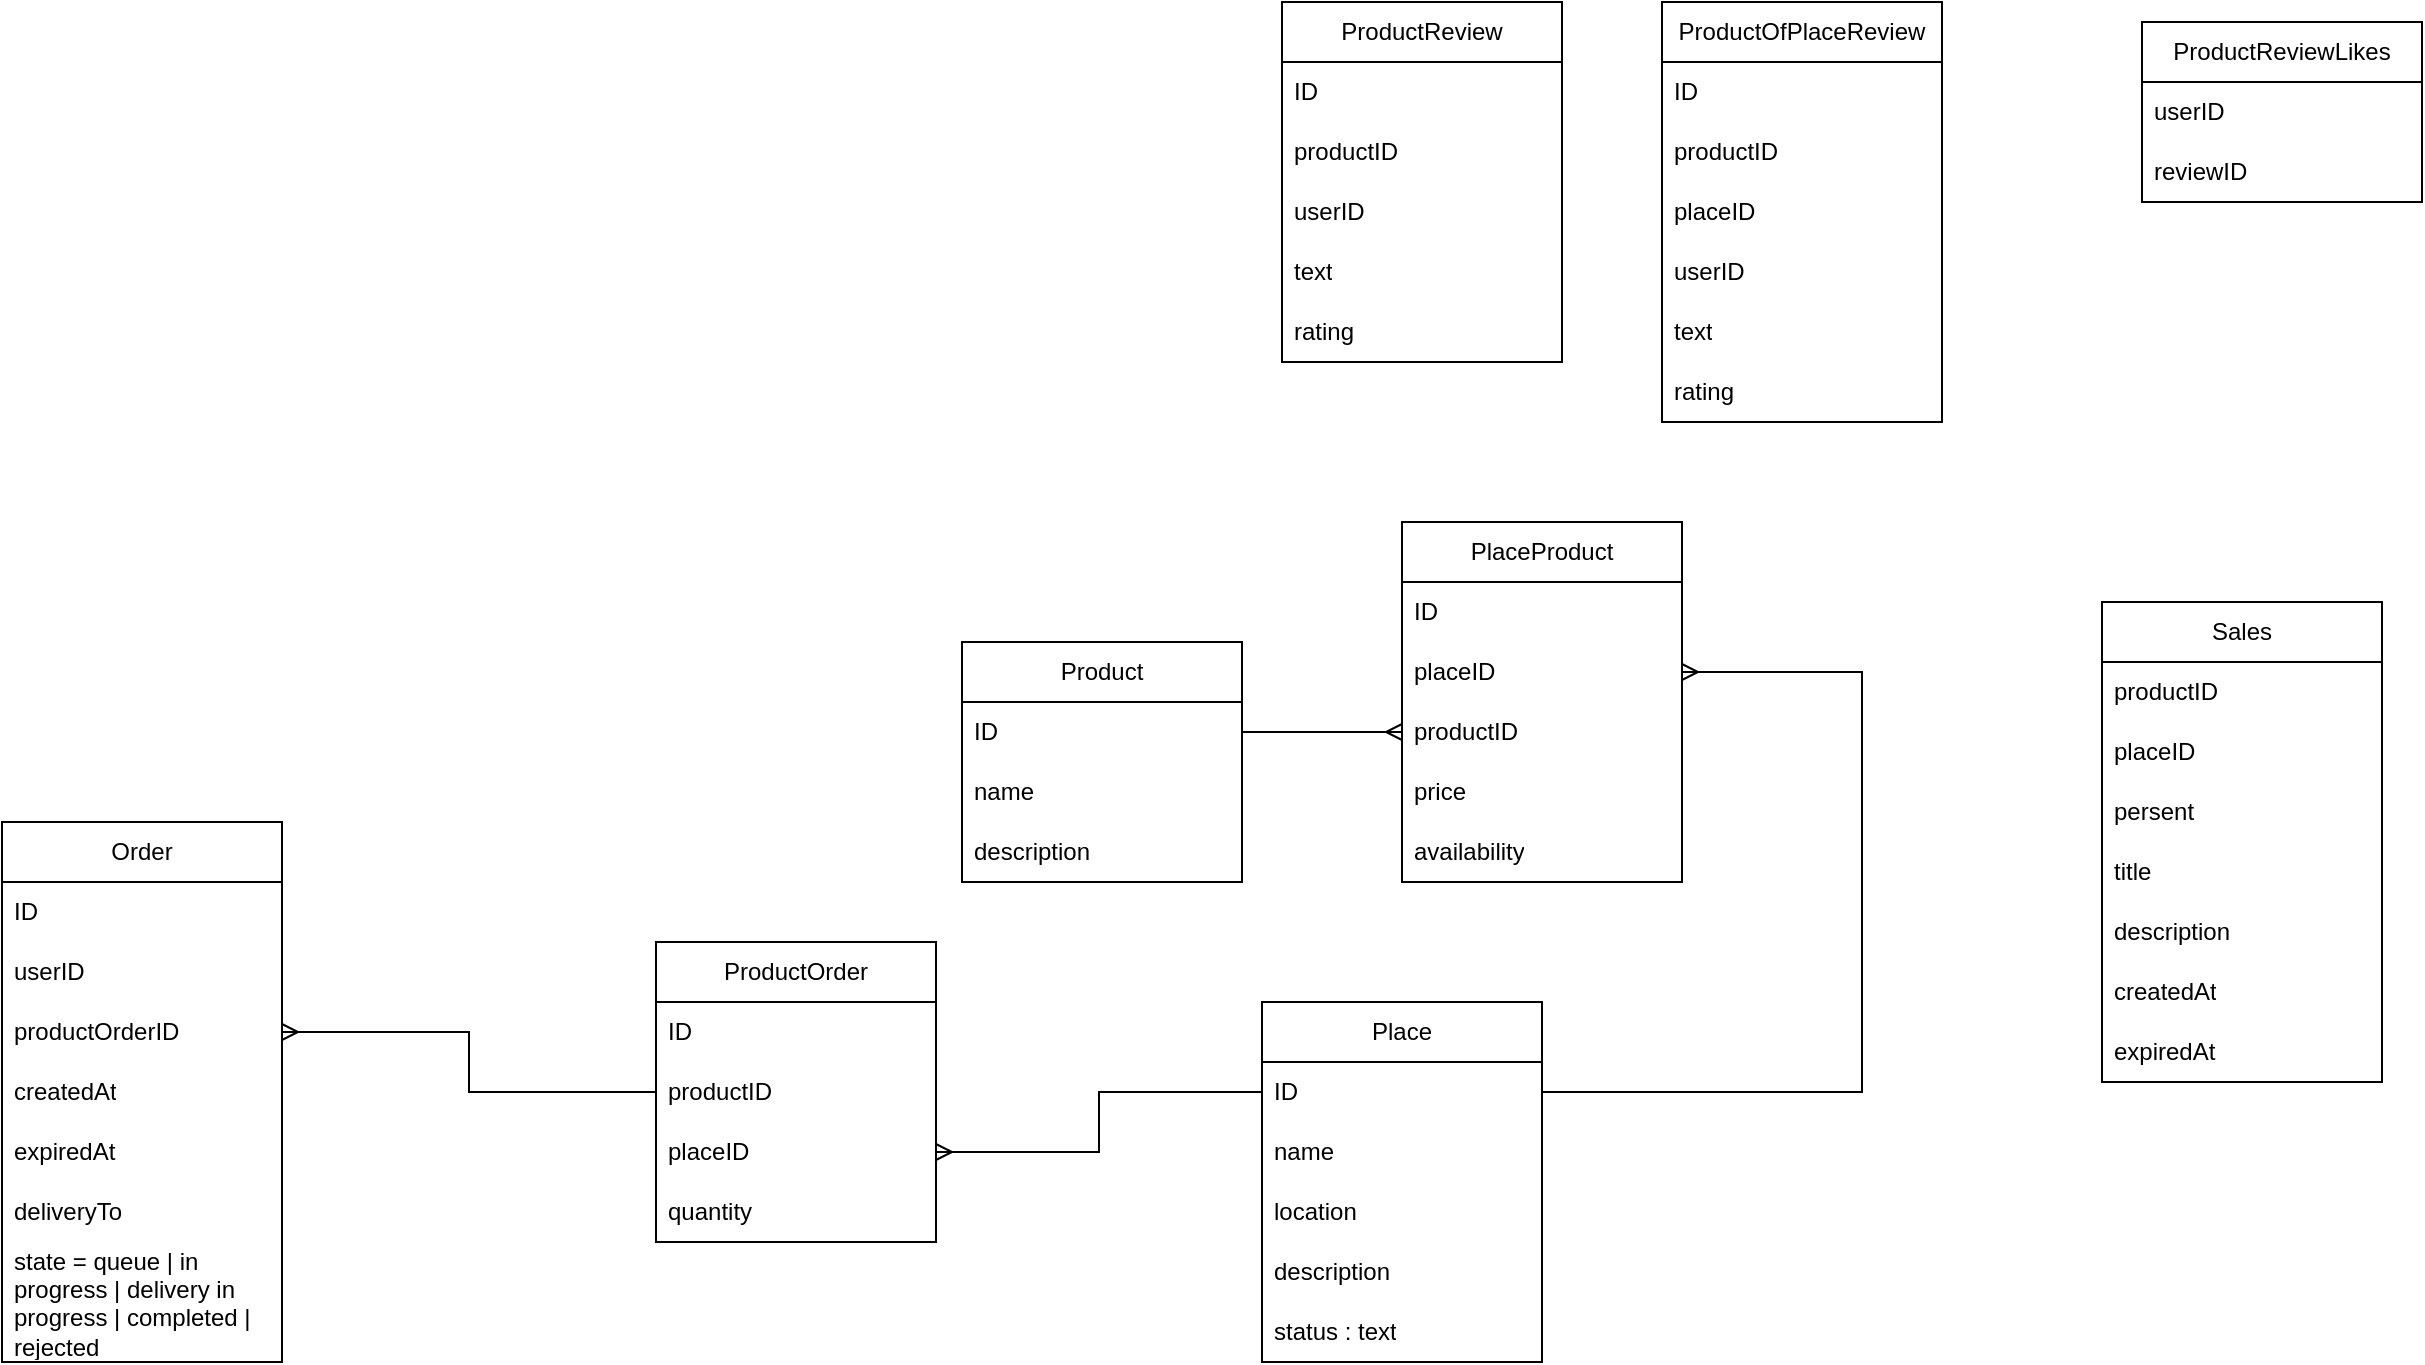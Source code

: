 <mxfile version="22.1.4" type="device">
  <diagram name="Страница — 1" id="u6wFhdBsVxnsht3mGJcW">
    <mxGraphModel dx="1593" dy="2063" grid="1" gridSize="10" guides="1" tooltips="1" connect="1" arrows="1" fold="1" page="1" pageScale="1" pageWidth="827" pageHeight="1169" math="0" shadow="0">
      <root>
        <mxCell id="0" />
        <mxCell id="1" parent="0" />
        <mxCell id="q67iDXypt85N_dq7JWup-1" value="Place" style="swimlane;fontStyle=0;childLayout=stackLayout;horizontal=1;startSize=30;horizontalStack=0;resizeParent=1;resizeParentMax=0;resizeLast=0;collapsible=1;marginBottom=0;whiteSpace=wrap;html=1;" vertex="1" parent="1">
          <mxGeometry x="1130" y="450" width="140" height="180" as="geometry" />
        </mxCell>
        <mxCell id="q67iDXypt85N_dq7JWup-2" value="ID" style="text;strokeColor=none;fillColor=none;align=left;verticalAlign=middle;spacingLeft=4;spacingRight=4;overflow=hidden;points=[[0,0.5],[1,0.5]];portConstraint=eastwest;rotatable=0;whiteSpace=wrap;html=1;" vertex="1" parent="q67iDXypt85N_dq7JWup-1">
          <mxGeometry y="30" width="140" height="30" as="geometry" />
        </mxCell>
        <mxCell id="q67iDXypt85N_dq7JWup-70" value="name" style="text;strokeColor=none;fillColor=none;align=left;verticalAlign=middle;spacingLeft=4;spacingRight=4;overflow=hidden;points=[[0,0.5],[1,0.5]];portConstraint=eastwest;rotatable=0;whiteSpace=wrap;html=1;" vertex="1" parent="q67iDXypt85N_dq7JWup-1">
          <mxGeometry y="60" width="140" height="30" as="geometry" />
        </mxCell>
        <mxCell id="q67iDXypt85N_dq7JWup-69" value="location" style="text;strokeColor=none;fillColor=none;align=left;verticalAlign=middle;spacingLeft=4;spacingRight=4;overflow=hidden;points=[[0,0.5],[1,0.5]];portConstraint=eastwest;rotatable=0;whiteSpace=wrap;html=1;" vertex="1" parent="q67iDXypt85N_dq7JWup-1">
          <mxGeometry y="90" width="140" height="30" as="geometry" />
        </mxCell>
        <mxCell id="q67iDXypt85N_dq7JWup-76" value="description" style="text;strokeColor=none;fillColor=none;align=left;verticalAlign=middle;spacingLeft=4;spacingRight=4;overflow=hidden;points=[[0,0.5],[1,0.5]];portConstraint=eastwest;rotatable=0;whiteSpace=wrap;html=1;" vertex="1" parent="q67iDXypt85N_dq7JWup-1">
          <mxGeometry y="120" width="140" height="30" as="geometry" />
        </mxCell>
        <mxCell id="q67iDXypt85N_dq7JWup-3" value="status : text" style="text;strokeColor=none;fillColor=none;align=left;verticalAlign=middle;spacingLeft=4;spacingRight=4;overflow=hidden;points=[[0,0.5],[1,0.5]];portConstraint=eastwest;rotatable=0;whiteSpace=wrap;html=1;" vertex="1" parent="q67iDXypt85N_dq7JWup-1">
          <mxGeometry y="150" width="140" height="30" as="geometry" />
        </mxCell>
        <mxCell id="q67iDXypt85N_dq7JWup-6" value="PlaceProduct" style="swimlane;fontStyle=0;childLayout=stackLayout;horizontal=1;startSize=30;horizontalStack=0;resizeParent=1;resizeParentMax=0;resizeLast=0;collapsible=1;marginBottom=0;whiteSpace=wrap;html=1;" vertex="1" parent="1">
          <mxGeometry x="1200" y="210" width="140" height="180" as="geometry" />
        </mxCell>
        <mxCell id="q67iDXypt85N_dq7JWup-7" value="ID" style="text;strokeColor=none;fillColor=none;align=left;verticalAlign=middle;spacingLeft=4;spacingRight=4;overflow=hidden;points=[[0,0.5],[1,0.5]];portConstraint=eastwest;rotatable=0;whiteSpace=wrap;html=1;" vertex="1" parent="q67iDXypt85N_dq7JWup-6">
          <mxGeometry y="30" width="140" height="30" as="geometry" />
        </mxCell>
        <mxCell id="q67iDXypt85N_dq7JWup-95" value="placeID" style="text;strokeColor=none;fillColor=none;align=left;verticalAlign=middle;spacingLeft=4;spacingRight=4;overflow=hidden;points=[[0,0.5],[1,0.5]];portConstraint=eastwest;rotatable=0;whiteSpace=wrap;html=1;" vertex="1" parent="q67iDXypt85N_dq7JWup-6">
          <mxGeometry y="60" width="140" height="30" as="geometry" />
        </mxCell>
        <mxCell id="q67iDXypt85N_dq7JWup-8" value="productID" style="text;strokeColor=none;fillColor=none;align=left;verticalAlign=middle;spacingLeft=4;spacingRight=4;overflow=hidden;points=[[0,0.5],[1,0.5]];portConstraint=eastwest;rotatable=0;whiteSpace=wrap;html=1;" vertex="1" parent="q67iDXypt85N_dq7JWup-6">
          <mxGeometry y="90" width="140" height="30" as="geometry" />
        </mxCell>
        <mxCell id="q67iDXypt85N_dq7JWup-75" value="price" style="text;strokeColor=none;fillColor=none;align=left;verticalAlign=middle;spacingLeft=4;spacingRight=4;overflow=hidden;points=[[0,0.5],[1,0.5]];portConstraint=eastwest;rotatable=0;whiteSpace=wrap;html=1;" vertex="1" parent="q67iDXypt85N_dq7JWup-6">
          <mxGeometry y="120" width="140" height="30" as="geometry" />
        </mxCell>
        <mxCell id="q67iDXypt85N_dq7JWup-20" value="availability" style="text;strokeColor=none;fillColor=none;align=left;verticalAlign=middle;spacingLeft=4;spacingRight=4;overflow=hidden;points=[[0,0.5],[1,0.5]];portConstraint=eastwest;rotatable=0;whiteSpace=wrap;html=1;" vertex="1" parent="q67iDXypt85N_dq7JWup-6">
          <mxGeometry y="150" width="140" height="30" as="geometry" />
        </mxCell>
        <mxCell id="q67iDXypt85N_dq7JWup-9" value="Product" style="swimlane;fontStyle=0;childLayout=stackLayout;horizontal=1;startSize=30;horizontalStack=0;resizeParent=1;resizeParentMax=0;resizeLast=0;collapsible=1;marginBottom=0;whiteSpace=wrap;html=1;" vertex="1" parent="1">
          <mxGeometry x="980" y="270" width="140" height="120" as="geometry" />
        </mxCell>
        <mxCell id="q67iDXypt85N_dq7JWup-10" value="ID" style="text;strokeColor=none;fillColor=none;align=left;verticalAlign=middle;spacingLeft=4;spacingRight=4;overflow=hidden;points=[[0,0.5],[1,0.5]];portConstraint=eastwest;rotatable=0;whiteSpace=wrap;html=1;" vertex="1" parent="q67iDXypt85N_dq7JWup-9">
          <mxGeometry y="30" width="140" height="30" as="geometry" />
        </mxCell>
        <mxCell id="q67iDXypt85N_dq7JWup-11" value="name" style="text;strokeColor=none;fillColor=none;align=left;verticalAlign=middle;spacingLeft=4;spacingRight=4;overflow=hidden;points=[[0,0.5],[1,0.5]];portConstraint=eastwest;rotatable=0;whiteSpace=wrap;html=1;" vertex="1" parent="q67iDXypt85N_dq7JWup-9">
          <mxGeometry y="60" width="140" height="30" as="geometry" />
        </mxCell>
        <mxCell id="q67iDXypt85N_dq7JWup-24" value="description" style="text;strokeColor=none;fillColor=none;align=left;verticalAlign=middle;spacingLeft=4;spacingRight=4;overflow=hidden;points=[[0,0.5],[1,0.5]];portConstraint=eastwest;rotatable=0;whiteSpace=wrap;html=1;" vertex="1" parent="q67iDXypt85N_dq7JWup-9">
          <mxGeometry y="90" width="140" height="30" as="geometry" />
        </mxCell>
        <mxCell id="q67iDXypt85N_dq7JWup-14" value="ProductOfPlaceReview" style="swimlane;fontStyle=0;childLayout=stackLayout;horizontal=1;startSize=30;horizontalStack=0;resizeParent=1;resizeParentMax=0;resizeLast=0;collapsible=1;marginBottom=0;whiteSpace=wrap;html=1;" vertex="1" parent="1">
          <mxGeometry x="1330" y="-50" width="140" height="210" as="geometry" />
        </mxCell>
        <mxCell id="q67iDXypt85N_dq7JWup-15" value="ID" style="text;strokeColor=none;fillColor=none;align=left;verticalAlign=middle;spacingLeft=4;spacingRight=4;overflow=hidden;points=[[0,0.5],[1,0.5]];portConstraint=eastwest;rotatable=0;whiteSpace=wrap;html=1;" vertex="1" parent="q67iDXypt85N_dq7JWup-14">
          <mxGeometry y="30" width="140" height="30" as="geometry" />
        </mxCell>
        <mxCell id="q67iDXypt85N_dq7JWup-16" value="productID" style="text;strokeColor=none;fillColor=none;align=left;verticalAlign=middle;spacingLeft=4;spacingRight=4;overflow=hidden;points=[[0,0.5],[1,0.5]];portConstraint=eastwest;rotatable=0;whiteSpace=wrap;html=1;" vertex="1" parent="q67iDXypt85N_dq7JWup-14">
          <mxGeometry y="60" width="140" height="30" as="geometry" />
        </mxCell>
        <mxCell id="q67iDXypt85N_dq7JWup-17" value="placeID" style="text;strokeColor=none;fillColor=none;align=left;verticalAlign=middle;spacingLeft=4;spacingRight=4;overflow=hidden;points=[[0,0.5],[1,0.5]];portConstraint=eastwest;rotatable=0;whiteSpace=wrap;html=1;" vertex="1" parent="q67iDXypt85N_dq7JWup-14">
          <mxGeometry y="90" width="140" height="30" as="geometry" />
        </mxCell>
        <mxCell id="q67iDXypt85N_dq7JWup-25" value="userID" style="text;strokeColor=none;fillColor=none;align=left;verticalAlign=middle;spacingLeft=4;spacingRight=4;overflow=hidden;points=[[0,0.5],[1,0.5]];portConstraint=eastwest;rotatable=0;whiteSpace=wrap;html=1;" vertex="1" parent="q67iDXypt85N_dq7JWup-14">
          <mxGeometry y="120" width="140" height="30" as="geometry" />
        </mxCell>
        <mxCell id="q67iDXypt85N_dq7JWup-18" value="text" style="text;strokeColor=none;fillColor=none;align=left;verticalAlign=middle;spacingLeft=4;spacingRight=4;overflow=hidden;points=[[0,0.5],[1,0.5]];portConstraint=eastwest;rotatable=0;whiteSpace=wrap;html=1;" vertex="1" parent="q67iDXypt85N_dq7JWup-14">
          <mxGeometry y="150" width="140" height="30" as="geometry" />
        </mxCell>
        <mxCell id="q67iDXypt85N_dq7JWup-19" value="rating" style="text;strokeColor=none;fillColor=none;align=left;verticalAlign=middle;spacingLeft=4;spacingRight=4;overflow=hidden;points=[[0,0.5],[1,0.5]];portConstraint=eastwest;rotatable=0;whiteSpace=wrap;html=1;" vertex="1" parent="q67iDXypt85N_dq7JWup-14">
          <mxGeometry y="180" width="140" height="30" as="geometry" />
        </mxCell>
        <mxCell id="q67iDXypt85N_dq7JWup-26" value="Order" style="swimlane;fontStyle=0;childLayout=stackLayout;horizontal=1;startSize=30;horizontalStack=0;resizeParent=1;resizeParentMax=0;resizeLast=0;collapsible=1;marginBottom=0;whiteSpace=wrap;html=1;" vertex="1" parent="1">
          <mxGeometry x="500" y="360" width="140" height="270" as="geometry" />
        </mxCell>
        <mxCell id="q67iDXypt85N_dq7JWup-27" value="ID" style="text;strokeColor=none;fillColor=none;align=left;verticalAlign=middle;spacingLeft=4;spacingRight=4;overflow=hidden;points=[[0,0.5],[1,0.5]];portConstraint=eastwest;rotatable=0;whiteSpace=wrap;html=1;" vertex="1" parent="q67iDXypt85N_dq7JWup-26">
          <mxGeometry y="30" width="140" height="30" as="geometry" />
        </mxCell>
        <mxCell id="q67iDXypt85N_dq7JWup-62" value="userID" style="text;strokeColor=none;fillColor=none;align=left;verticalAlign=middle;spacingLeft=4;spacingRight=4;overflow=hidden;points=[[0,0.5],[1,0.5]];portConstraint=eastwest;rotatable=0;whiteSpace=wrap;html=1;" vertex="1" parent="q67iDXypt85N_dq7JWup-26">
          <mxGeometry y="60" width="140" height="30" as="geometry" />
        </mxCell>
        <mxCell id="q67iDXypt85N_dq7JWup-61" value="productOrderID" style="text;strokeColor=none;fillColor=none;align=left;verticalAlign=middle;spacingLeft=4;spacingRight=4;overflow=hidden;points=[[0,0.5],[1,0.5]];portConstraint=eastwest;rotatable=0;whiteSpace=wrap;html=1;" vertex="1" parent="q67iDXypt85N_dq7JWup-26">
          <mxGeometry y="90" width="140" height="30" as="geometry" />
        </mxCell>
        <mxCell id="q67iDXypt85N_dq7JWup-31" value="createdAt" style="text;strokeColor=none;fillColor=none;align=left;verticalAlign=middle;spacingLeft=4;spacingRight=4;overflow=hidden;points=[[0,0.5],[1,0.5]];portConstraint=eastwest;rotatable=0;whiteSpace=wrap;html=1;" vertex="1" parent="q67iDXypt85N_dq7JWup-26">
          <mxGeometry y="120" width="140" height="30" as="geometry" />
        </mxCell>
        <mxCell id="q67iDXypt85N_dq7JWup-102" value="expiredAt" style="text;strokeColor=none;fillColor=none;align=left;verticalAlign=middle;spacingLeft=4;spacingRight=4;overflow=hidden;points=[[0,0.5],[1,0.5]];portConstraint=eastwest;rotatable=0;whiteSpace=wrap;html=1;" vertex="1" parent="q67iDXypt85N_dq7JWup-26">
          <mxGeometry y="150" width="140" height="30" as="geometry" />
        </mxCell>
        <mxCell id="q67iDXypt85N_dq7JWup-101" value="deliveryTo" style="text;strokeColor=none;fillColor=none;align=left;verticalAlign=middle;spacingLeft=4;spacingRight=4;overflow=hidden;points=[[0,0.5],[1,0.5]];portConstraint=eastwest;rotatable=0;whiteSpace=wrap;html=1;" vertex="1" parent="q67iDXypt85N_dq7JWup-26">
          <mxGeometry y="180" width="140" height="30" as="geometry" />
        </mxCell>
        <mxCell id="q67iDXypt85N_dq7JWup-46" value="state =&amp;nbsp;queue |&amp;nbsp;in progress |&amp;nbsp;delivery in progress | completed | rejected&amp;nbsp;" style="text;strokeColor=none;fillColor=none;align=left;verticalAlign=middle;spacingLeft=4;spacingRight=4;overflow=hidden;points=[[0,0.5],[1,0.5]];portConstraint=eastwest;rotatable=0;whiteSpace=wrap;html=1;" vertex="1" parent="q67iDXypt85N_dq7JWup-26">
          <mxGeometry y="210" width="140" height="60" as="geometry" />
        </mxCell>
        <mxCell id="q67iDXypt85N_dq7JWup-32" value="ProductReviewLikes" style="swimlane;fontStyle=0;childLayout=stackLayout;horizontal=1;startSize=30;horizontalStack=0;resizeParent=1;resizeParentMax=0;resizeLast=0;collapsible=1;marginBottom=0;whiteSpace=wrap;html=1;" vertex="1" parent="1">
          <mxGeometry x="1570" y="-40" width="140" height="90" as="geometry" />
        </mxCell>
        <mxCell id="q67iDXypt85N_dq7JWup-33" value="userID" style="text;strokeColor=none;fillColor=none;align=left;verticalAlign=middle;spacingLeft=4;spacingRight=4;overflow=hidden;points=[[0,0.5],[1,0.5]];portConstraint=eastwest;rotatable=0;whiteSpace=wrap;html=1;" vertex="1" parent="q67iDXypt85N_dq7JWup-32">
          <mxGeometry y="30" width="140" height="30" as="geometry" />
        </mxCell>
        <mxCell id="q67iDXypt85N_dq7JWup-34" value="reviewID" style="text;strokeColor=none;fillColor=none;align=left;verticalAlign=middle;spacingLeft=4;spacingRight=4;overflow=hidden;points=[[0,0.5],[1,0.5]];portConstraint=eastwest;rotatable=0;whiteSpace=wrap;html=1;" vertex="1" parent="q67iDXypt85N_dq7JWup-32">
          <mxGeometry y="60" width="140" height="30" as="geometry" />
        </mxCell>
        <mxCell id="q67iDXypt85N_dq7JWup-54" value="ProductOrder" style="swimlane;fontStyle=0;childLayout=stackLayout;horizontal=1;startSize=30;horizontalStack=0;resizeParent=1;resizeParentMax=0;resizeLast=0;collapsible=1;marginBottom=0;whiteSpace=wrap;html=1;" vertex="1" parent="1">
          <mxGeometry x="827" y="420" width="140" height="150" as="geometry" />
        </mxCell>
        <mxCell id="q67iDXypt85N_dq7JWup-55" value="ID" style="text;strokeColor=none;fillColor=none;align=left;verticalAlign=middle;spacingLeft=4;spacingRight=4;overflow=hidden;points=[[0,0.5],[1,0.5]];portConstraint=eastwest;rotatable=0;whiteSpace=wrap;html=1;" vertex="1" parent="q67iDXypt85N_dq7JWup-54">
          <mxGeometry y="30" width="140" height="30" as="geometry" />
        </mxCell>
        <mxCell id="q67iDXypt85N_dq7JWup-59" value="productID" style="text;strokeColor=none;fillColor=none;align=left;verticalAlign=middle;spacingLeft=4;spacingRight=4;overflow=hidden;points=[[0,0.5],[1,0.5]];portConstraint=eastwest;rotatable=0;whiteSpace=wrap;html=1;" vertex="1" parent="q67iDXypt85N_dq7JWup-54">
          <mxGeometry y="60" width="140" height="30" as="geometry" />
        </mxCell>
        <mxCell id="q67iDXypt85N_dq7JWup-60" value="placeID" style="text;strokeColor=none;fillColor=none;align=left;verticalAlign=middle;spacingLeft=4;spacingRight=4;overflow=hidden;points=[[0,0.5],[1,0.5]];portConstraint=eastwest;rotatable=0;whiteSpace=wrap;html=1;" vertex="1" parent="q67iDXypt85N_dq7JWup-54">
          <mxGeometry y="90" width="140" height="30" as="geometry" />
        </mxCell>
        <mxCell id="q67iDXypt85N_dq7JWup-63" value="quantity" style="text;strokeColor=none;fillColor=none;align=left;verticalAlign=middle;spacingLeft=4;spacingRight=4;overflow=hidden;points=[[0,0.5],[1,0.5]];portConstraint=eastwest;rotatable=0;whiteSpace=wrap;html=1;" vertex="1" parent="q67iDXypt85N_dq7JWup-54">
          <mxGeometry y="120" width="140" height="30" as="geometry" />
        </mxCell>
        <mxCell id="q67iDXypt85N_dq7JWup-77" style="edgeStyle=orthogonalEdgeStyle;rounded=0;orthogonalLoop=1;jettySize=auto;html=1;endArrow=none;endFill=0;startArrow=ERmany;startFill=0;" edge="1" parent="1" source="q67iDXypt85N_dq7JWup-61" target="q67iDXypt85N_dq7JWup-59">
          <mxGeometry relative="1" as="geometry" />
        </mxCell>
        <mxCell id="q67iDXypt85N_dq7JWup-80" value="ProductReview" style="swimlane;fontStyle=0;childLayout=stackLayout;horizontal=1;startSize=30;horizontalStack=0;resizeParent=1;resizeParentMax=0;resizeLast=0;collapsible=1;marginBottom=0;whiteSpace=wrap;html=1;" vertex="1" parent="1">
          <mxGeometry x="1140" y="-50" width="140" height="180" as="geometry" />
        </mxCell>
        <mxCell id="q67iDXypt85N_dq7JWup-81" value="ID" style="text;strokeColor=none;fillColor=none;align=left;verticalAlign=middle;spacingLeft=4;spacingRight=4;overflow=hidden;points=[[0,0.5],[1,0.5]];portConstraint=eastwest;rotatable=0;whiteSpace=wrap;html=1;" vertex="1" parent="q67iDXypt85N_dq7JWup-80">
          <mxGeometry y="30" width="140" height="30" as="geometry" />
        </mxCell>
        <mxCell id="q67iDXypt85N_dq7JWup-82" value="productID" style="text;strokeColor=none;fillColor=none;align=left;verticalAlign=middle;spacingLeft=4;spacingRight=4;overflow=hidden;points=[[0,0.5],[1,0.5]];portConstraint=eastwest;rotatable=0;whiteSpace=wrap;html=1;" vertex="1" parent="q67iDXypt85N_dq7JWup-80">
          <mxGeometry y="60" width="140" height="30" as="geometry" />
        </mxCell>
        <mxCell id="q67iDXypt85N_dq7JWup-84" value="userID" style="text;strokeColor=none;fillColor=none;align=left;verticalAlign=middle;spacingLeft=4;spacingRight=4;overflow=hidden;points=[[0,0.5],[1,0.5]];portConstraint=eastwest;rotatable=0;whiteSpace=wrap;html=1;" vertex="1" parent="q67iDXypt85N_dq7JWup-80">
          <mxGeometry y="90" width="140" height="30" as="geometry" />
        </mxCell>
        <mxCell id="q67iDXypt85N_dq7JWup-85" value="text" style="text;strokeColor=none;fillColor=none;align=left;verticalAlign=middle;spacingLeft=4;spacingRight=4;overflow=hidden;points=[[0,0.5],[1,0.5]];portConstraint=eastwest;rotatable=0;whiteSpace=wrap;html=1;" vertex="1" parent="q67iDXypt85N_dq7JWup-80">
          <mxGeometry y="120" width="140" height="30" as="geometry" />
        </mxCell>
        <mxCell id="q67iDXypt85N_dq7JWup-86" value="rating" style="text;strokeColor=none;fillColor=none;align=left;verticalAlign=middle;spacingLeft=4;spacingRight=4;overflow=hidden;points=[[0,0.5],[1,0.5]];portConstraint=eastwest;rotatable=0;whiteSpace=wrap;html=1;" vertex="1" parent="q67iDXypt85N_dq7JWup-80">
          <mxGeometry y="150" width="140" height="30" as="geometry" />
        </mxCell>
        <mxCell id="q67iDXypt85N_dq7JWup-87" style="edgeStyle=orthogonalEdgeStyle;rounded=0;orthogonalLoop=1;jettySize=auto;html=1;endArrow=none;endFill=0;startArrow=ERmany;startFill=0;" edge="1" parent="1" source="q67iDXypt85N_dq7JWup-60" target="q67iDXypt85N_dq7JWup-2">
          <mxGeometry relative="1" as="geometry" />
        </mxCell>
        <mxCell id="q67iDXypt85N_dq7JWup-88" style="edgeStyle=orthogonalEdgeStyle;rounded=0;orthogonalLoop=1;jettySize=auto;html=1;endArrow=ERmany;endFill=0;startArrow=none;startFill=0;" edge="1" parent="1" source="q67iDXypt85N_dq7JWup-10" target="q67iDXypt85N_dq7JWup-8">
          <mxGeometry relative="1" as="geometry" />
        </mxCell>
        <mxCell id="q67iDXypt85N_dq7JWup-97" style="edgeStyle=orthogonalEdgeStyle;rounded=0;orthogonalLoop=1;jettySize=auto;html=1;entryX=1;entryY=0.5;entryDx=0;entryDy=0;endArrow=ERmany;endFill=0;" edge="1" parent="1" source="q67iDXypt85N_dq7JWup-2" target="q67iDXypt85N_dq7JWup-95">
          <mxGeometry relative="1" as="geometry">
            <Array as="points">
              <mxPoint x="1430" y="495" />
              <mxPoint x="1430" y="285" />
            </Array>
          </mxGeometry>
        </mxCell>
        <mxCell id="q67iDXypt85N_dq7JWup-98" value="Sales" style="swimlane;fontStyle=0;childLayout=stackLayout;horizontal=1;startSize=30;horizontalStack=0;resizeParent=1;resizeParentMax=0;resizeLast=0;collapsible=1;marginBottom=0;whiteSpace=wrap;html=1;" vertex="1" parent="1">
          <mxGeometry x="1550" y="250" width="140" height="240" as="geometry" />
        </mxCell>
        <mxCell id="q67iDXypt85N_dq7JWup-99" value="productID" style="text;strokeColor=none;fillColor=none;align=left;verticalAlign=middle;spacingLeft=4;spacingRight=4;overflow=hidden;points=[[0,0.5],[1,0.5]];portConstraint=eastwest;rotatable=0;whiteSpace=wrap;html=1;" vertex="1" parent="q67iDXypt85N_dq7JWup-98">
          <mxGeometry y="30" width="140" height="30" as="geometry" />
        </mxCell>
        <mxCell id="q67iDXypt85N_dq7JWup-100" value="placeID" style="text;strokeColor=none;fillColor=none;align=left;verticalAlign=middle;spacingLeft=4;spacingRight=4;overflow=hidden;points=[[0,0.5],[1,0.5]];portConstraint=eastwest;rotatable=0;whiteSpace=wrap;html=1;" vertex="1" parent="q67iDXypt85N_dq7JWup-98">
          <mxGeometry y="60" width="140" height="30" as="geometry" />
        </mxCell>
        <mxCell id="q67iDXypt85N_dq7JWup-103" value="persent" style="text;strokeColor=none;fillColor=none;align=left;verticalAlign=middle;spacingLeft=4;spacingRight=4;overflow=hidden;points=[[0,0.5],[1,0.5]];portConstraint=eastwest;rotatable=0;whiteSpace=wrap;html=1;" vertex="1" parent="q67iDXypt85N_dq7JWup-98">
          <mxGeometry y="90" width="140" height="30" as="geometry" />
        </mxCell>
        <mxCell id="q67iDXypt85N_dq7JWup-104" value="title" style="text;strokeColor=none;fillColor=none;align=left;verticalAlign=middle;spacingLeft=4;spacingRight=4;overflow=hidden;points=[[0,0.5],[1,0.5]];portConstraint=eastwest;rotatable=0;whiteSpace=wrap;html=1;" vertex="1" parent="q67iDXypt85N_dq7JWup-98">
          <mxGeometry y="120" width="140" height="30" as="geometry" />
        </mxCell>
        <mxCell id="q67iDXypt85N_dq7JWup-105" value="description" style="text;strokeColor=none;fillColor=none;align=left;verticalAlign=middle;spacingLeft=4;spacingRight=4;overflow=hidden;points=[[0,0.5],[1,0.5]];portConstraint=eastwest;rotatable=0;whiteSpace=wrap;html=1;" vertex="1" parent="q67iDXypt85N_dq7JWup-98">
          <mxGeometry y="150" width="140" height="30" as="geometry" />
        </mxCell>
        <mxCell id="q67iDXypt85N_dq7JWup-106" value="createdAt" style="text;strokeColor=none;fillColor=none;align=left;verticalAlign=middle;spacingLeft=4;spacingRight=4;overflow=hidden;points=[[0,0.5],[1,0.5]];portConstraint=eastwest;rotatable=0;whiteSpace=wrap;html=1;" vertex="1" parent="q67iDXypt85N_dq7JWup-98">
          <mxGeometry y="180" width="140" height="30" as="geometry" />
        </mxCell>
        <mxCell id="q67iDXypt85N_dq7JWup-107" value="expiredAt" style="text;strokeColor=none;fillColor=none;align=left;verticalAlign=middle;spacingLeft=4;spacingRight=4;overflow=hidden;points=[[0,0.5],[1,0.5]];portConstraint=eastwest;rotatable=0;whiteSpace=wrap;html=1;" vertex="1" parent="q67iDXypt85N_dq7JWup-98">
          <mxGeometry y="210" width="140" height="30" as="geometry" />
        </mxCell>
      </root>
    </mxGraphModel>
  </diagram>
</mxfile>
